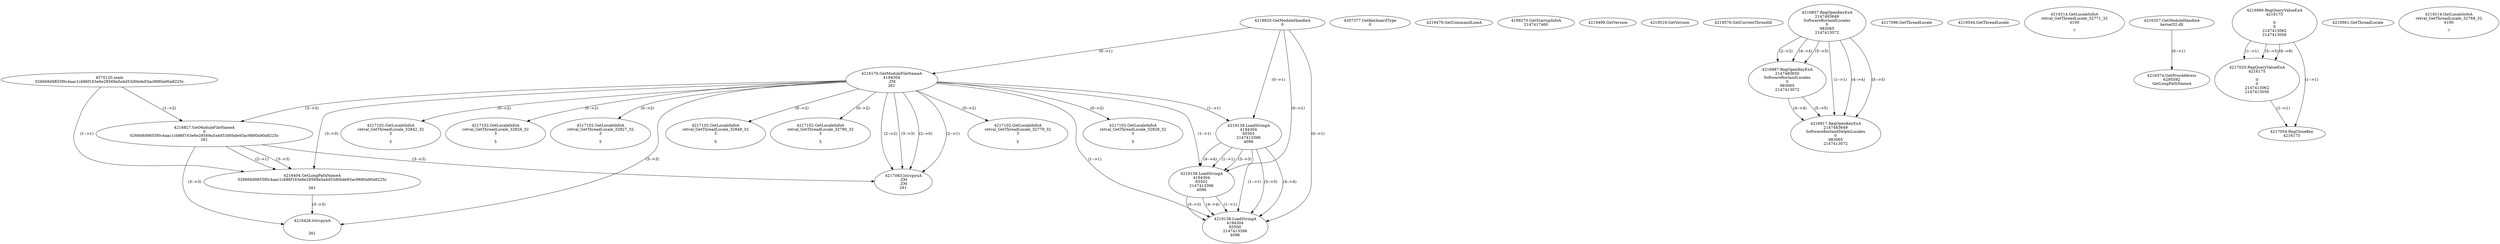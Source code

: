 // Global SCDG with merge call
digraph {
	0 [label="4570120.main
026668d9855f0c4aac1cb86f163e6e28569a5a4d53d0bde93ac9880a90a8225c"]
	1 [label="4219820.GetModuleHandleA
0"]
	2 [label="4207377.GetKeyboardType
0"]
	3 [label="4219479.GetCommandLineA
"]
	4 [label="4199270.GetStartupInfoA
2147417460"]
	5 [label="4219499.GetVersion
"]
	6 [label="4219516.GetVersion
"]
	7 [label="4219576.GetCurrentThreadId
"]
	8 [label="4216170.GetModuleFileNameA
4194304
.ZM
261"]
	1 -> 8 [label="(0-->1)"]
	9 [label="4216827.GetModuleFileNameA
0
026668d9855f0c4aac1cb86f163e6e28569a5a4d53d0bde93ac9880a90a8225c
261"]
	0 -> 9 [label="(1-->2)"]
	8 -> 9 [label="(3-->3)"]
	10 [label="4216857.RegOpenKeyExA
2147483649
Software\Borland\Locales
0
983065
2147413072"]
	11 [label="4216887.RegOpenKeyExA
2147483650
Software\Borland\Locales
0
983065
2147413072"]
	10 -> 11 [label="(2-->2)"]
	10 -> 11 [label="(4-->4)"]
	10 -> 11 [label="(5-->5)"]
	12 [label="4216917.RegOpenKeyExA
2147483649
Software\Borland\Delphi\Locales
0
983065
2147413072"]
	10 -> 12 [label="(1-->1)"]
	10 -> 12 [label="(4-->4)"]
	11 -> 12 [label="(4-->4)"]
	10 -> 12 [label="(5-->5)"]
	11 -> 12 [label="(5-->5)"]
	13 [label="4217083.lstrcpynA
.ZM
.ZM
261"]
	8 -> 13 [label="(2-->1)"]
	8 -> 13 [label="(2-->2)"]
	8 -> 13 [label="(3-->3)"]
	9 -> 13 [label="(3-->3)"]
	8 -> 13 [label="(2-->0)"]
	14 [label="4217096.GetThreadLocale
"]
	15 [label="4217102.GetLocaleInfoA
retval_GetThreadLocale_32779_32
3

5"]
	8 -> 15 [label="(0-->2)"]
	16 [label="4219138.LoadStringA
4194304
65503
2147413396
4096"]
	1 -> 16 [label="(0-->1)"]
	8 -> 16 [label="(1-->1)"]
	17 [label="4219544.GetThreadLocale
"]
	18 [label="4219214.GetLocaleInfoA
retval_GetThreadLocale_32771_32
4100

7"]
	19 [label="4216357.GetModuleHandleA
kernel32.dll"]
	20 [label="4216374.GetProcAddress
6295592
GetLongPathNameA"]
	19 -> 20 [label="(0-->1)"]
	21 [label="4216404.GetLongPathNameA
026668d9855f0c4aac1cb86f163e6e28569a5a4d53d0bde93ac9880a90a8225c

261"]
	0 -> 21 [label="(1-->1)"]
	9 -> 21 [label="(2-->1)"]
	8 -> 21 [label="(3-->3)"]
	9 -> 21 [label="(3-->3)"]
	22 [label="4216426.lstrcpynA


261"]
	8 -> 22 [label="(3-->3)"]
	9 -> 22 [label="(3-->3)"]
	21 -> 22 [label="(3-->3)"]
	23 [label="4216990.RegQueryValueExA
4216175

0
0
2147413062
2147413056"]
	24 [label="4217020.RegQueryValueExA
4216175

0
0
2147413062
2147413056"]
	23 -> 24 [label="(1-->1)"]
	23 -> 24 [label="(5-->5)"]
	23 -> 24 [label="(6-->6)"]
	25 [label="4217054.RegCloseKey
4216175"]
	23 -> 25 [label="(1-->1)"]
	24 -> 25 [label="(1-->1)"]
	26 [label="4217102.GetLocaleInfoA
retval_GetThreadLocale_32828_32
3

5"]
	8 -> 26 [label="(0-->2)"]
	27 [label="4219138.LoadStringA
4194304
65502
2147413396
4096"]
	1 -> 27 [label="(0-->1)"]
	8 -> 27 [label="(1-->1)"]
	16 -> 27 [label="(1-->1)"]
	16 -> 27 [label="(3-->3)"]
	16 -> 27 [label="(4-->4)"]
	28 [label="4219561.GetThreadLocale
"]
	29 [label="4219214.GetLocaleInfoA
retval_GetThreadLocale_32768_32
4100

7"]
	30 [label="4217102.GetLocaleInfoA
retval_GetThreadLocale_32842_32
3

5"]
	8 -> 30 [label="(0-->2)"]
	31 [label="4217102.GetLocaleInfoA
retval_GetThreadLocale_32826_32
3

5"]
	8 -> 31 [label="(0-->2)"]
	32 [label="4217102.GetLocaleInfoA
retval_GetThreadLocale_32827_32
3

5"]
	8 -> 32 [label="(0-->2)"]
	33 [label="4219138.LoadStringA
4194304
65500
2147413396
4096"]
	1 -> 33 [label="(0-->1)"]
	8 -> 33 [label="(1-->1)"]
	16 -> 33 [label="(1-->1)"]
	27 -> 33 [label="(1-->1)"]
	16 -> 33 [label="(3-->3)"]
	27 -> 33 [label="(3-->3)"]
	16 -> 33 [label="(4-->4)"]
	27 -> 33 [label="(4-->4)"]
	34 [label="4217102.GetLocaleInfoA
retval_GetThreadLocale_32849_32
3

5"]
	8 -> 34 [label="(0-->2)"]
	35 [label="4217102.GetLocaleInfoA
retval_GetThreadLocale_32790_32
3

5"]
	8 -> 35 [label="(0-->2)"]
}
